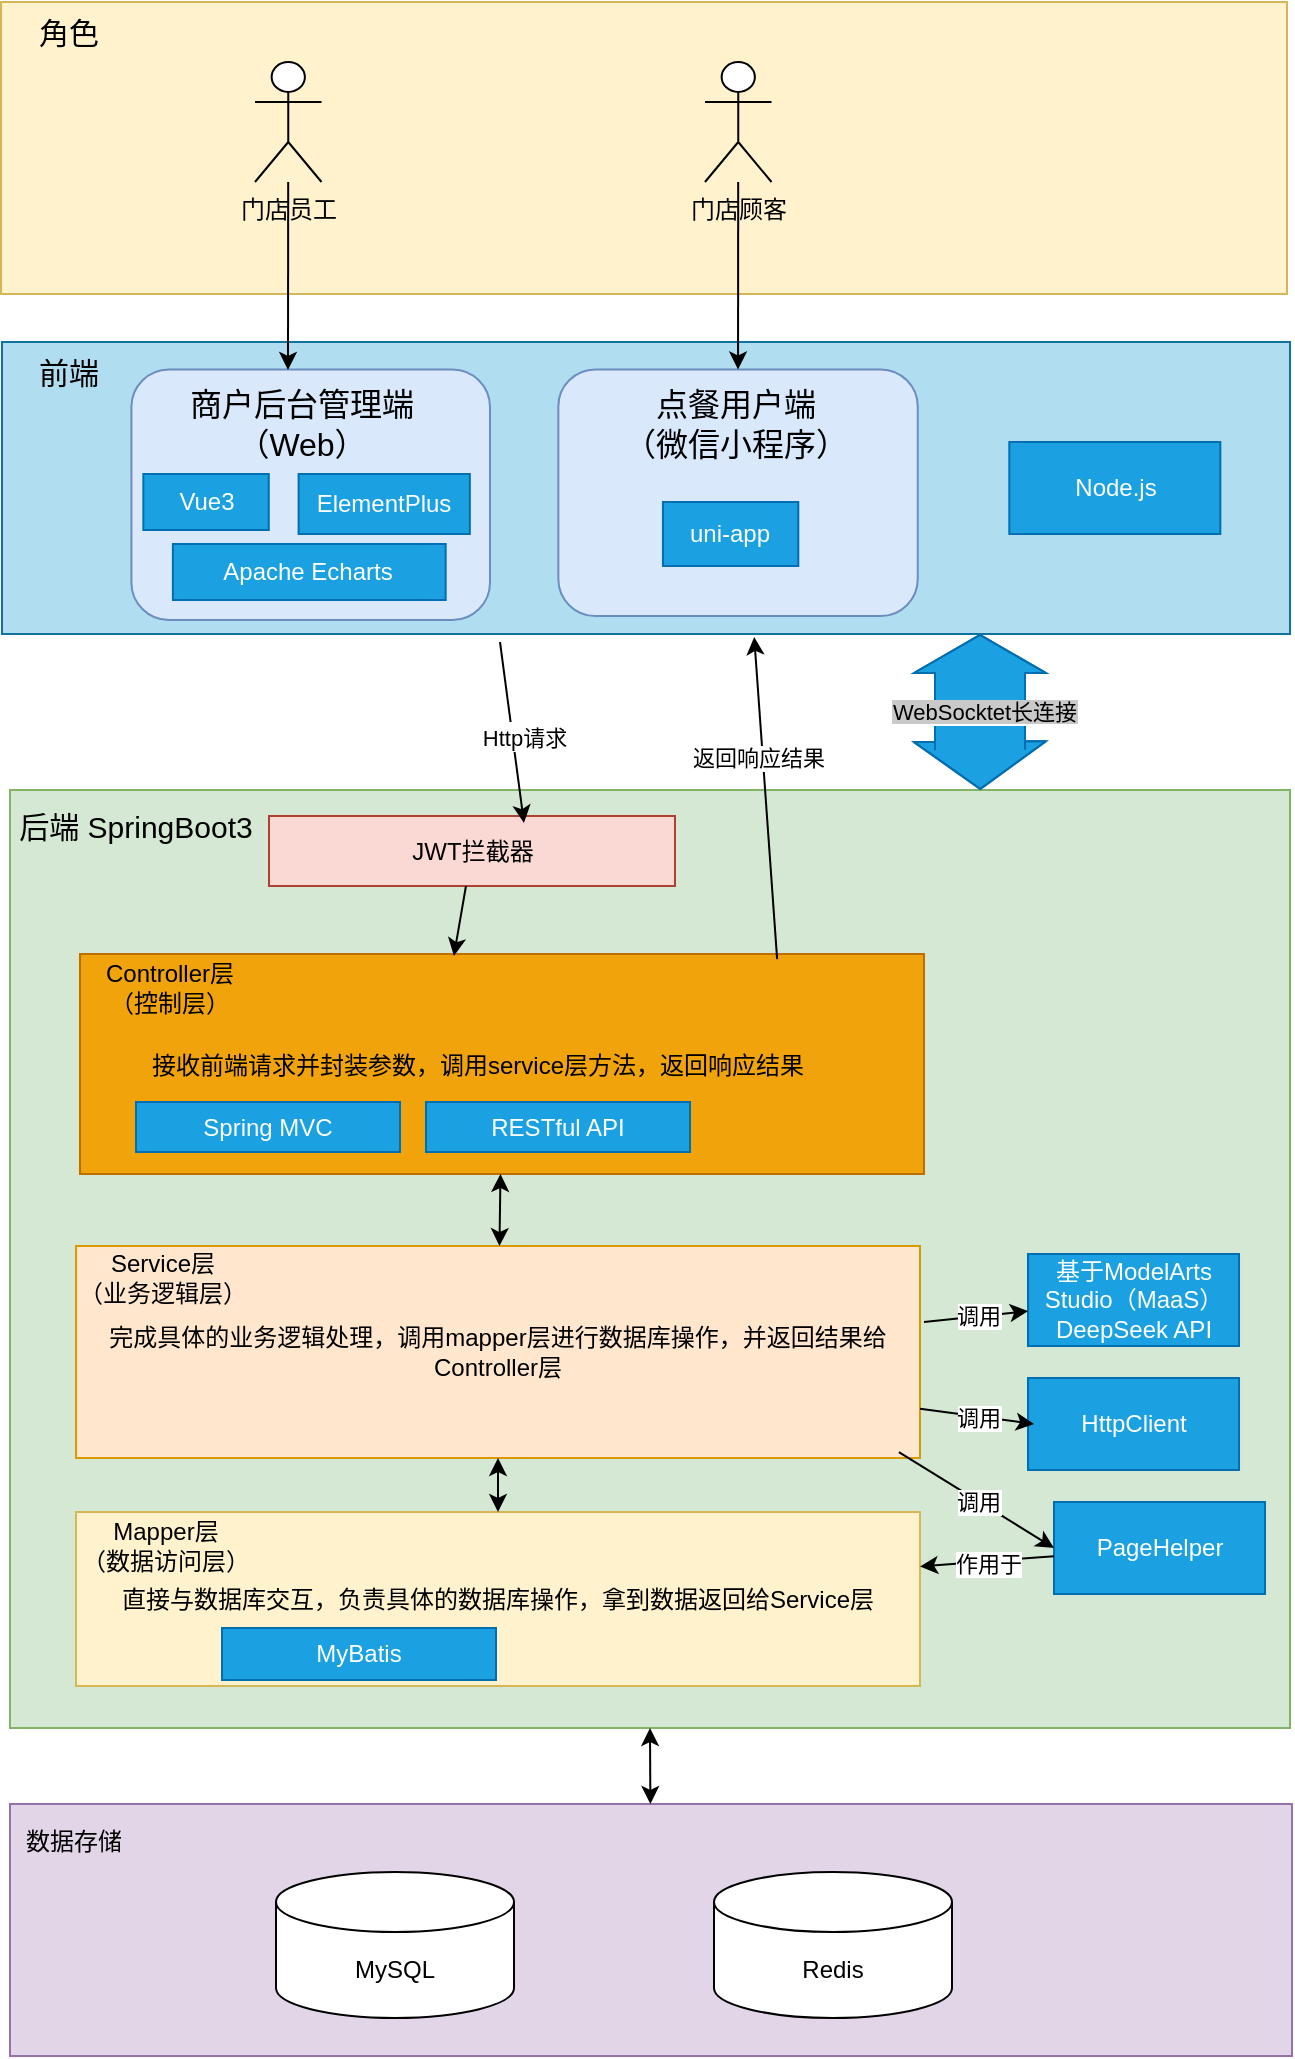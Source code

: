 <mxfile version="28.1.1">
  <diagram name="第 1 页" id="5mCxrqloH2qk-mehDYs9">
    <mxGraphModel dx="778" dy="540" grid="0" gridSize="10" guides="1" tooltips="1" connect="1" arrows="1" fold="1" page="1" pageScale="1" pageWidth="827" pageHeight="1169" math="0" shadow="0">
      <root>
        <mxCell id="0" />
        <mxCell id="1" parent="0" />
        <mxCell id="SMb74sRTpoAXpH5g-2Ui-11" value="" style="group;fillColor=#fff2cc;strokeColor=#d6b656;" parent="1" vertex="1" connectable="0">
          <mxGeometry x="95.5" y="14" width="643" height="146" as="geometry" />
        </mxCell>
        <mxCell id="SMb74sRTpoAXpH5g-2Ui-1" value="" style="rounded=0;whiteSpace=wrap;html=1;fillColor=#fff2cc;strokeColor=#d6b656;" parent="SMb74sRTpoAXpH5g-2Ui-11" vertex="1">
          <mxGeometry width="643" height="146" as="geometry" />
        </mxCell>
        <mxCell id="SMb74sRTpoAXpH5g-2Ui-5" value="&lt;font style=&quot;font-size: 15px;&quot;&gt;角色&lt;/font&gt;" style="text;html=1;align=center;verticalAlign=middle;whiteSpace=wrap;rounded=0;" parent="SMb74sRTpoAXpH5g-2Ui-11" vertex="1">
          <mxGeometry width="66.517" height="30" as="geometry" />
        </mxCell>
        <mxCell id="HpwkEJ6FR9tNtZJogCfC-5" value="门店员工" style="shape=umlActor;verticalLabelPosition=bottom;verticalAlign=top;html=1;outlineConnect=0;" vertex="1" parent="SMb74sRTpoAXpH5g-2Ui-11">
          <mxGeometry x="127.0" y="30" width="33.259" height="60" as="geometry" />
        </mxCell>
        <mxCell id="HpwkEJ6FR9tNtZJogCfC-6" value="门店顾客&lt;div&gt;&lt;br&gt;&lt;/div&gt;" style="shape=umlActor;verticalLabelPosition=bottom;verticalAlign=top;html=1;outlineConnect=0;" vertex="1" parent="SMb74sRTpoAXpH5g-2Ui-11">
          <mxGeometry x="352.0" y="30" width="33.259" height="60" as="geometry" />
        </mxCell>
        <mxCell id="HpwkEJ6FR9tNtZJogCfC-1" value="" style="group;fillColor=#dae8fc;strokeColor=#6c8ebf;" vertex="1" connectable="0" parent="1">
          <mxGeometry x="96" y="184" width="644" height="146" as="geometry" />
        </mxCell>
        <mxCell id="HpwkEJ6FR9tNtZJogCfC-2" value="" style="rounded=0;whiteSpace=wrap;html=1;fillColor=#b1ddf0;strokeColor=#10739e;" vertex="1" parent="HpwkEJ6FR9tNtZJogCfC-1">
          <mxGeometry width="644.0" height="146" as="geometry" />
        </mxCell>
        <mxCell id="HpwkEJ6FR9tNtZJogCfC-3" value="&lt;font style=&quot;font-size: 15px;&quot;&gt;前端&lt;/font&gt;" style="text;html=1;align=center;verticalAlign=middle;whiteSpace=wrap;rounded=0;" vertex="1" parent="HpwkEJ6FR9tNtZJogCfC-1">
          <mxGeometry width="66.621" height="30" as="geometry" />
        </mxCell>
        <mxCell id="HpwkEJ6FR9tNtZJogCfC-4" value="" style="rounded=1;whiteSpace=wrap;html=1;fillColor=#dae8fc;strokeColor=#6c8ebf;movable=0;resizable=0;rotatable=0;deletable=0;editable=0;locked=1;connectable=0;" vertex="1" parent="HpwkEJ6FR9tNtZJogCfC-1">
          <mxGeometry x="64.7" y="13.75" width="179.3" height="125.25" as="geometry" />
        </mxCell>
        <mxCell id="HpwkEJ6FR9tNtZJogCfC-15" value="&lt;font style=&quot;font-size: 16px;&quot;&gt;商户后台管理端（Web）&lt;/font&gt;" style="text;html=1;align=center;verticalAlign=middle;whiteSpace=wrap;rounded=0;" vertex="1" parent="HpwkEJ6FR9tNtZJogCfC-1">
          <mxGeometry x="75.811" y="22" width="147.676" height="37" as="geometry" />
        </mxCell>
        <mxCell id="HpwkEJ6FR9tNtZJogCfC-24" value="" style="rounded=1;whiteSpace=wrap;html=1;fillColor=#dae8fc;strokeColor=#6c8ebf;" vertex="1" parent="HpwkEJ6FR9tNtZJogCfC-1">
          <mxGeometry x="278.174" y="13.75" width="179.693" height="123.25" as="geometry" />
        </mxCell>
        <mxCell id="HpwkEJ6FR9tNtZJogCfC-25" value="&lt;span style=&quot;font-size: 16px;&quot;&gt;点餐用户端&lt;/span&gt;&lt;div&gt;&lt;span style=&quot;font-size: 16px;&quot;&gt;（微信小程序）&lt;/span&gt;&lt;/div&gt;" style="text;html=1;align=center;verticalAlign=middle;whiteSpace=wrap;rounded=0;" vertex="1" parent="HpwkEJ6FR9tNtZJogCfC-1">
          <mxGeometry x="292.637" y="22" width="147.676" height="37" as="geometry" />
        </mxCell>
        <mxCell id="HpwkEJ6FR9tNtZJogCfC-27" value="Vue3" style="rounded=0;whiteSpace=wrap;html=1;fillColor=#1ba1e2;strokeColor=#006EAF;fontColor=#ffffff;" vertex="1" parent="HpwkEJ6FR9tNtZJogCfC-1">
          <mxGeometry x="70.671" y="66" width="62.708" height="28" as="geometry" />
        </mxCell>
        <mxCell id="HpwkEJ6FR9tNtZJogCfC-28" value="ElementPlus" style="rounded=0;whiteSpace=wrap;html=1;fillColor=#1ba1e2;strokeColor=#006EAF;fontColor=#ffffff;" vertex="1" parent="HpwkEJ6FR9tNtZJogCfC-1">
          <mxGeometry x="148.309" y="66" width="85.601" height="30" as="geometry" />
        </mxCell>
        <mxCell id="HpwkEJ6FR9tNtZJogCfC-48" value="Apache Echarts" style="rounded=0;whiteSpace=wrap;html=1;fillColor=#1ba1e2;strokeColor=#006EAF;fontColor=#ffffff;" vertex="1" parent="HpwkEJ6FR9tNtZJogCfC-1">
          <mxGeometry x="85.452" y="101" width="136.365" height="28" as="geometry" />
        </mxCell>
        <mxCell id="HpwkEJ6FR9tNtZJogCfC-51" value="uni-app" style="rounded=0;whiteSpace=wrap;html=1;fillColor=#1ba1e2;strokeColor=#006EAF;fontColor=#ffffff;" vertex="1" parent="HpwkEJ6FR9tNtZJogCfC-1">
          <mxGeometry x="330.461" y="80" width="67.685" height="32" as="geometry" />
        </mxCell>
        <mxCell id="HpwkEJ6FR9tNtZJogCfC-53" value="Node.js" style="rounded=0;whiteSpace=wrap;html=1;fillColor=#1ba1e2;strokeColor=#006EAF;fontColor=#ffffff;" vertex="1" parent="HpwkEJ6FR9tNtZJogCfC-1">
          <mxGeometry x="503.654" y="50" width="105.509" height="46" as="geometry" />
        </mxCell>
        <mxCell id="HpwkEJ6FR9tNtZJogCfC-56" value="" style="rounded=0;whiteSpace=wrap;html=1;fillColor=#d5e8d4;strokeColor=#82b366;" vertex="1" parent="1">
          <mxGeometry x="100" y="408" width="640" height="469" as="geometry" />
        </mxCell>
        <mxCell id="HpwkEJ6FR9tNtZJogCfC-57" value="&lt;font style=&quot;font-size: 15px;&quot;&gt;后端 SpringBoot3&lt;/font&gt;" style="text;html=1;align=center;verticalAlign=middle;whiteSpace=wrap;rounded=0;" vertex="1" parent="1">
          <mxGeometry x="95.5" y="399" width="134" height="53" as="geometry" />
        </mxCell>
        <mxCell id="HpwkEJ6FR9tNtZJogCfC-63" value="" style="group;fillColor=#f0a30a;strokeColor=#BD7000;fontColor=#000000;" vertex="1" connectable="0" parent="1">
          <mxGeometry x="135" y="490" width="422" height="110" as="geometry" />
        </mxCell>
        <mxCell id="HpwkEJ6FR9tNtZJogCfC-59" value="&lt;div style=&quot;language:zh-CN;line-height:150%;margin-top:0pt;margin-bottom:0pt;&amp;lt;br/&amp;gt;margin-left:.25in;text-indent:-.25in;text-align:left;direction:ltr;unicode-bidi:&amp;lt;br/&amp;gt;embed;mso-line-break-override:none;word-break:normal;punctuation-wrap:hanging&quot;&gt;接收前端请求并封装参数，调用service层方法，返回响应结果&lt;/div&gt;" style="rounded=0;whiteSpace=wrap;html=1;fillColor=#f0a30a;strokeColor=#BD7000;fontColor=#000000;" vertex="1" parent="HpwkEJ6FR9tNtZJogCfC-63">
          <mxGeometry width="422" height="110" as="geometry" />
        </mxCell>
        <mxCell id="HpwkEJ6FR9tNtZJogCfC-61" value="Controller层（控制层）" style="text;html=1;align=center;verticalAlign=middle;whiteSpace=wrap;rounded=0;" vertex="1" parent="HpwkEJ6FR9tNtZJogCfC-63">
          <mxGeometry x="4" y="4" width="82" height="26" as="geometry" />
        </mxCell>
        <mxCell id="HpwkEJ6FR9tNtZJogCfC-90" value="Spring MVC" style="rounded=0;whiteSpace=wrap;html=1;fillColor=#1ba1e2;strokeColor=#006EAF;fontColor=#ffffff;" vertex="1" parent="HpwkEJ6FR9tNtZJogCfC-63">
          <mxGeometry x="28" y="74" width="132" height="25" as="geometry" />
        </mxCell>
        <mxCell id="HpwkEJ6FR9tNtZJogCfC-99" value="RESTful API" style="rounded=0;whiteSpace=wrap;html=1;fillColor=#1ba1e2;strokeColor=#006EAF;fontColor=#ffffff;" vertex="1" parent="HpwkEJ6FR9tNtZJogCfC-63">
          <mxGeometry x="173" y="74" width="132" height="25" as="geometry" />
        </mxCell>
        <mxCell id="HpwkEJ6FR9tNtZJogCfC-64" value="" style="group" vertex="1" connectable="0" parent="1">
          <mxGeometry x="135" y="630" width="422" height="112" as="geometry" />
        </mxCell>
        <mxCell id="HpwkEJ6FR9tNtZJogCfC-65" value="&lt;div&gt;&lt;span style=&quot;background-color: transparent; color: light-dark(rgb(0, 0, 0), rgb(255, 255, 255));&quot;&gt;完成具体的业务逻辑处理，调用mapper层进行数据库操作，并返回结果给Controller层&lt;/span&gt;&lt;/div&gt;" style="rounded=0;whiteSpace=wrap;html=1;fillColor=#ffe6cc;strokeColor=#d79b00;" vertex="1" parent="HpwkEJ6FR9tNtZJogCfC-64">
          <mxGeometry x="-2" y="6" width="422" height="106" as="geometry" />
        </mxCell>
        <mxCell id="HpwkEJ6FR9tNtZJogCfC-66" value="Service层&lt;div&gt;（业务逻辑层）&lt;/div&gt;" style="text;html=1;align=center;verticalAlign=middle;whiteSpace=wrap;rounded=0;" vertex="1" parent="HpwkEJ6FR9tNtZJogCfC-64">
          <mxGeometry x="-5" y="10" width="93" height="24" as="geometry" />
        </mxCell>
        <mxCell id="HpwkEJ6FR9tNtZJogCfC-67" value="" style="group" vertex="1" connectable="0" parent="1">
          <mxGeometry x="133" y="765" width="422" height="91" as="geometry" />
        </mxCell>
        <mxCell id="HpwkEJ6FR9tNtZJogCfC-68" value="直接与数据库交互，负责具体的数据库操作，拿到数据返回给Service层" style="rounded=0;whiteSpace=wrap;html=1;fillColor=#fff2cc;strokeColor=#d6b656;" vertex="1" parent="HpwkEJ6FR9tNtZJogCfC-67">
          <mxGeometry y="4" width="422" height="87" as="geometry" />
        </mxCell>
        <mxCell id="HpwkEJ6FR9tNtZJogCfC-69" value="Mapper层&lt;div&gt;（数据访问层）&lt;/div&gt;" style="text;html=1;align=center;verticalAlign=middle;whiteSpace=wrap;rounded=0;" vertex="1" parent="HpwkEJ6FR9tNtZJogCfC-67">
          <mxGeometry x="-2" y="8" width="94" height="26" as="geometry" />
        </mxCell>
        <mxCell id="HpwkEJ6FR9tNtZJogCfC-89" value="MyBatis" style="rounded=0;whiteSpace=wrap;html=1;fillColor=#1ba1e2;fontColor=#ffffff;strokeColor=#006EAF;" vertex="1" parent="HpwkEJ6FR9tNtZJogCfC-67">
          <mxGeometry x="73" y="62" width="137" height="26" as="geometry" />
        </mxCell>
        <mxCell id="HpwkEJ6FR9tNtZJogCfC-78" value="JWT拦截器" style="rounded=0;whiteSpace=wrap;html=1;fillColor=#fad9d5;strokeColor=#ae4132;" vertex="1" parent="1">
          <mxGeometry x="229.5" y="421" width="203" height="35" as="geometry" />
        </mxCell>
        <mxCell id="HpwkEJ6FR9tNtZJogCfC-85" value="基于ModelArts Studio（MaaS） DeepSeek API" style="rounded=0;whiteSpace=wrap;html=1;fillColor=#1ba1e2;strokeColor=#006EAF;fontColor=#ffffff;" vertex="1" parent="1">
          <mxGeometry x="609" y="640" width="105.509" height="46" as="geometry" />
        </mxCell>
        <mxCell id="HpwkEJ6FR9tNtZJogCfC-102" value="" style="shape=flexArrow;endArrow=classic;startArrow=classic;html=1;rounded=0;width=45;startSize=7.56;fillColor=#1ba1e2;strokeColor=#006EAF;labelBackgroundColor=#DDDDDD;" edge="1" parent="1">
          <mxGeometry width="100" height="100" relative="1" as="geometry">
            <mxPoint x="585.127" y="408" as="sourcePoint" />
            <mxPoint x="585" y="330" as="targetPoint" />
            <Array as="points">
              <mxPoint x="585" y="388" />
            </Array>
          </mxGeometry>
        </mxCell>
        <mxCell id="HpwkEJ6FR9tNtZJogCfC-104" value="&lt;span style=&quot;background-color: rgb(201, 201, 201);&quot;&gt;WebSocktet长连接&lt;/span&gt;" style="edgeLabel;html=1;align=center;verticalAlign=middle;resizable=0;points=[];" vertex="1" connectable="0" parent="HpwkEJ6FR9tNtZJogCfC-102">
          <mxGeometry x="-0.103" y="-5" relative="1" as="geometry">
            <mxPoint x="-3" y="-4" as="offset" />
          </mxGeometry>
        </mxCell>
        <mxCell id="HpwkEJ6FR9tNtZJogCfC-105" value="" style="endArrow=classic;html=1;rounded=0;entryX=0.628;entryY=0.1;entryDx=0;entryDy=0;entryPerimeter=0;" edge="1" parent="1" target="HpwkEJ6FR9tNtZJogCfC-78">
          <mxGeometry width="50" height="50" relative="1" as="geometry">
            <mxPoint x="345" y="334" as="sourcePoint" />
            <mxPoint x="404" y="239" as="targetPoint" />
          </mxGeometry>
        </mxCell>
        <mxCell id="HpwkEJ6FR9tNtZJogCfC-106" value="Text" style="edgeLabel;html=1;align=center;verticalAlign=middle;resizable=0;points=[];" vertex="1" connectable="0" parent="HpwkEJ6FR9tNtZJogCfC-105">
          <mxGeometry x="0.024" y="1" relative="1" as="geometry">
            <mxPoint as="offset" />
          </mxGeometry>
        </mxCell>
        <mxCell id="HpwkEJ6FR9tNtZJogCfC-107" value="Http请求" style="edgeLabel;html=1;align=center;verticalAlign=middle;resizable=0;points=[];" vertex="1" connectable="0" parent="HpwkEJ6FR9tNtZJogCfC-105">
          <mxGeometry x="0.068" y="5" relative="1" as="geometry">
            <mxPoint as="offset" />
          </mxGeometry>
        </mxCell>
        <mxCell id="HpwkEJ6FR9tNtZJogCfC-109" value="" style="endArrow=classic;html=1;rounded=0;exitX=0.826;exitY=0.023;exitDx=0;exitDy=0;exitPerimeter=0;entryX=0.584;entryY=1.01;entryDx=0;entryDy=0;entryPerimeter=0;" edge="1" parent="1" source="HpwkEJ6FR9tNtZJogCfC-59" target="HpwkEJ6FR9tNtZJogCfC-2">
          <mxGeometry width="50" height="50" relative="1" as="geometry">
            <mxPoint x="354" y="289" as="sourcePoint" />
            <mxPoint x="404" y="239" as="targetPoint" />
          </mxGeometry>
        </mxCell>
        <mxCell id="HpwkEJ6FR9tNtZJogCfC-110" value="返回响应结果" style="edgeLabel;html=1;align=center;verticalAlign=middle;resizable=0;points=[];" vertex="1" connectable="0" parent="HpwkEJ6FR9tNtZJogCfC-109">
          <mxGeometry x="0.251" y="3" relative="1" as="geometry">
            <mxPoint as="offset" />
          </mxGeometry>
        </mxCell>
        <mxCell id="HpwkEJ6FR9tNtZJogCfC-114" value="" style="endArrow=classic;html=1;rounded=0;" edge="1" parent="1" target="HpwkEJ6FR9tNtZJogCfC-85">
          <mxGeometry width="50" height="50" relative="1" as="geometry">
            <mxPoint x="557" y="674" as="sourcePoint" />
            <mxPoint x="404" y="739" as="targetPoint" />
          </mxGeometry>
        </mxCell>
        <mxCell id="HpwkEJ6FR9tNtZJogCfC-115" value="调用" style="edgeLabel;html=1;align=center;verticalAlign=middle;resizable=0;points=[];" vertex="1" connectable="0" parent="HpwkEJ6FR9tNtZJogCfC-114">
          <mxGeometry x="0.023" relative="1" as="geometry">
            <mxPoint as="offset" />
          </mxGeometry>
        </mxCell>
        <mxCell id="HpwkEJ6FR9tNtZJogCfC-118" value="HttpClient" style="rounded=0;whiteSpace=wrap;html=1;fillColor=#1ba1e2;strokeColor=#006EAF;fontColor=#ffffff;" vertex="1" parent="1">
          <mxGeometry x="609" y="702" width="105.509" height="46" as="geometry" />
        </mxCell>
        <mxCell id="HpwkEJ6FR9tNtZJogCfC-119" value="" style="endArrow=classic;html=1;rounded=0;" edge="1" parent="1" source="HpwkEJ6FR9tNtZJogCfC-65">
          <mxGeometry width="50" height="50" relative="1" as="geometry">
            <mxPoint x="580" y="736" as="sourcePoint" />
            <mxPoint x="612" y="725" as="targetPoint" />
          </mxGeometry>
        </mxCell>
        <mxCell id="HpwkEJ6FR9tNtZJogCfC-120" value="调用" style="edgeLabel;html=1;align=center;verticalAlign=middle;resizable=0;points=[];" vertex="1" connectable="0" parent="HpwkEJ6FR9tNtZJogCfC-119">
          <mxGeometry x="0.023" relative="1" as="geometry">
            <mxPoint as="offset" />
          </mxGeometry>
        </mxCell>
        <mxCell id="HpwkEJ6FR9tNtZJogCfC-121" value="" style="endArrow=classic;html=1;rounded=0;entryX=0.443;entryY=0.009;entryDx=0;entryDy=0;entryPerimeter=0;" edge="1" parent="1" source="HpwkEJ6FR9tNtZJogCfC-78" target="HpwkEJ6FR9tNtZJogCfC-59">
          <mxGeometry width="50" height="50" relative="1" as="geometry">
            <mxPoint x="354" y="689" as="sourcePoint" />
            <mxPoint x="404" y="639" as="targetPoint" />
          </mxGeometry>
        </mxCell>
        <mxCell id="HpwkEJ6FR9tNtZJogCfC-122" value="" style="endArrow=classic;startArrow=classic;html=1;rounded=0;" edge="1" parent="1" source="HpwkEJ6FR9tNtZJogCfC-65" target="HpwkEJ6FR9tNtZJogCfC-59">
          <mxGeometry width="50" height="50" relative="1" as="geometry">
            <mxPoint x="354" y="689" as="sourcePoint" />
            <mxPoint x="404" y="639" as="targetPoint" />
          </mxGeometry>
        </mxCell>
        <mxCell id="HpwkEJ6FR9tNtZJogCfC-123" value="PageHelper" style="rounded=0;whiteSpace=wrap;html=1;fillColor=#1ba1e2;strokeColor=#006EAF;fontColor=#ffffff;" vertex="1" parent="1">
          <mxGeometry x="622" y="764" width="105.509" height="46" as="geometry" />
        </mxCell>
        <mxCell id="HpwkEJ6FR9tNtZJogCfC-124" value="" style="endArrow=classic;html=1;rounded=0;exitX=0.975;exitY=0.972;exitDx=0;exitDy=0;exitPerimeter=0;entryX=0;entryY=0.5;entryDx=0;entryDy=0;" edge="1" parent="1" source="HpwkEJ6FR9tNtZJogCfC-65" target="HpwkEJ6FR9tNtZJogCfC-123">
          <mxGeometry width="50" height="50" relative="1" as="geometry">
            <mxPoint x="576" y="767" as="sourcePoint" />
            <mxPoint x="633" y="774" as="targetPoint" />
          </mxGeometry>
        </mxCell>
        <mxCell id="HpwkEJ6FR9tNtZJogCfC-125" value="调用" style="edgeLabel;html=1;align=center;verticalAlign=middle;resizable=0;points=[];" vertex="1" connectable="0" parent="HpwkEJ6FR9tNtZJogCfC-124">
          <mxGeometry x="0.023" relative="1" as="geometry">
            <mxPoint as="offset" />
          </mxGeometry>
        </mxCell>
        <mxCell id="HpwkEJ6FR9tNtZJogCfC-126" value="" style="endArrow=classic;html=1;rounded=0;" edge="1" parent="1" source="HpwkEJ6FR9tNtZJogCfC-123" target="HpwkEJ6FR9tNtZJogCfC-68">
          <mxGeometry width="50" height="50" relative="1" as="geometry">
            <mxPoint x="354" y="689" as="sourcePoint" />
            <mxPoint x="404" y="639" as="targetPoint" />
          </mxGeometry>
        </mxCell>
        <mxCell id="HpwkEJ6FR9tNtZJogCfC-128" value="作用于" style="edgeLabel;html=1;align=center;verticalAlign=middle;resizable=0;points=[];" vertex="1" connectable="0" parent="HpwkEJ6FR9tNtZJogCfC-126">
          <mxGeometry x="-0.016" y="1" relative="1" as="geometry">
            <mxPoint as="offset" />
          </mxGeometry>
        </mxCell>
        <mxCell id="HpwkEJ6FR9tNtZJogCfC-130" value="" style="rounded=0;whiteSpace=wrap;html=1;fillColor=#e1d5e7;strokeColor=#9673a6;" vertex="1" parent="1">
          <mxGeometry x="100" y="915" width="641" height="126" as="geometry" />
        </mxCell>
        <mxCell id="HpwkEJ6FR9tNtZJogCfC-132" value="数据存储" style="text;html=1;align=center;verticalAlign=middle;whiteSpace=wrap;rounded=0;" vertex="1" parent="1">
          <mxGeometry x="102" y="919" width="60" height="30" as="geometry" />
        </mxCell>
        <mxCell id="HpwkEJ6FR9tNtZJogCfC-133" value="MySQL" style="shape=cylinder3;whiteSpace=wrap;html=1;boundedLbl=1;backgroundOutline=1;size=15;" vertex="1" parent="1">
          <mxGeometry x="233" y="949" width="119" height="73" as="geometry" />
        </mxCell>
        <mxCell id="HpwkEJ6FR9tNtZJogCfC-134" value="Redis" style="shape=cylinder3;whiteSpace=wrap;html=1;boundedLbl=1;backgroundOutline=1;size=15;" vertex="1" parent="1">
          <mxGeometry x="452" y="949" width="119" height="73" as="geometry" />
        </mxCell>
        <mxCell id="HpwkEJ6FR9tNtZJogCfC-135" value="" style="endArrow=classic;startArrow=classic;html=1;rounded=0;entryX=0.5;entryY=1;entryDx=0;entryDy=0;" edge="1" parent="1" source="HpwkEJ6FR9tNtZJogCfC-130" target="HpwkEJ6FR9tNtZJogCfC-56">
          <mxGeometry width="50" height="50" relative="1" as="geometry">
            <mxPoint x="354" y="904" as="sourcePoint" />
            <mxPoint x="404" y="854" as="targetPoint" />
          </mxGeometry>
        </mxCell>
        <mxCell id="HpwkEJ6FR9tNtZJogCfC-136" value="" style="endArrow=classic;startArrow=classic;html=1;rounded=0;" edge="1" parent="1" source="HpwkEJ6FR9tNtZJogCfC-68" target="HpwkEJ6FR9tNtZJogCfC-65">
          <mxGeometry width="50" height="50" relative="1" as="geometry">
            <mxPoint x="354" y="704" as="sourcePoint" />
            <mxPoint x="404" y="654" as="targetPoint" />
          </mxGeometry>
        </mxCell>
        <mxCell id="HpwkEJ6FR9tNtZJogCfC-137" value="" style="endArrow=classic;html=1;rounded=0;" edge="1" parent="1" source="HpwkEJ6FR9tNtZJogCfC-5">
          <mxGeometry width="50" height="50" relative="1" as="geometry">
            <mxPoint x="354" y="204" as="sourcePoint" />
            <mxPoint x="239" y="198" as="targetPoint" />
          </mxGeometry>
        </mxCell>
        <mxCell id="HpwkEJ6FR9tNtZJogCfC-138" value="" style="endArrow=classic;html=1;rounded=0;entryX=0.5;entryY=0;entryDx=0;entryDy=0;" edge="1" parent="1" source="HpwkEJ6FR9tNtZJogCfC-6" target="HpwkEJ6FR9tNtZJogCfC-24">
          <mxGeometry width="50" height="50" relative="1" as="geometry">
            <mxPoint x="354" y="204" as="sourcePoint" />
            <mxPoint x="404" y="154" as="targetPoint" />
          </mxGeometry>
        </mxCell>
      </root>
    </mxGraphModel>
  </diagram>
</mxfile>
